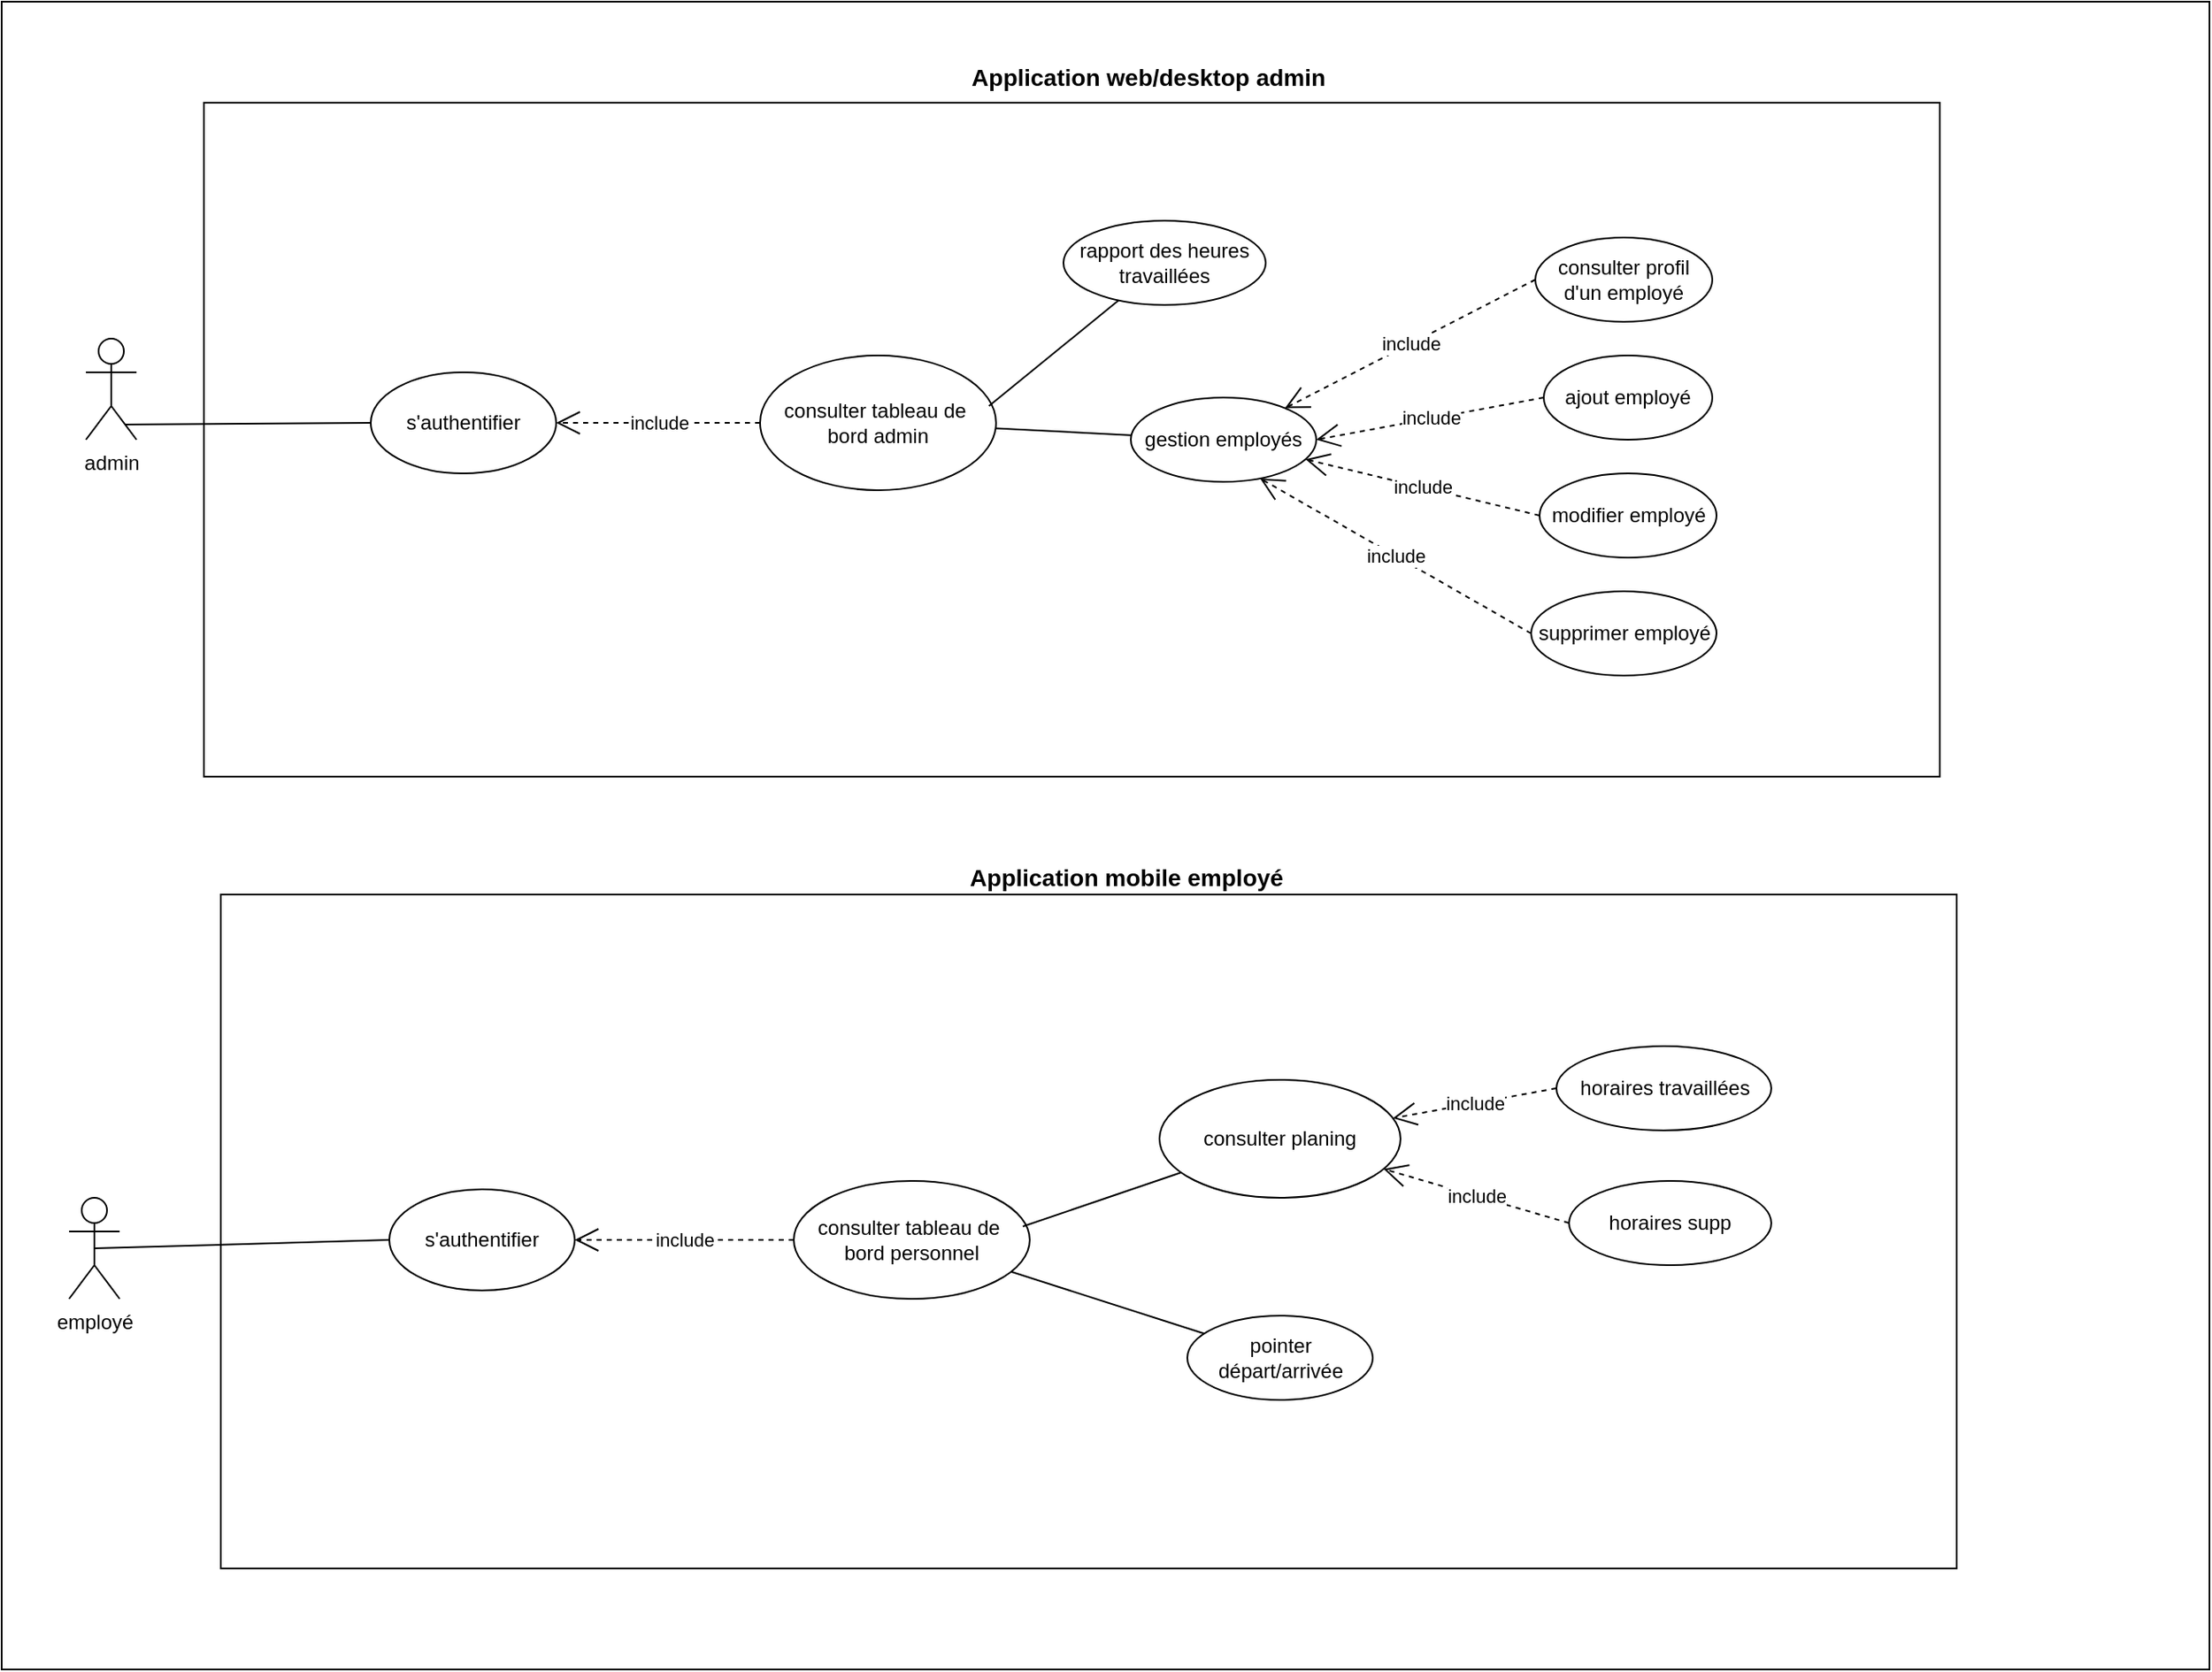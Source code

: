 <mxfile version="24.2.5" type="github">
  <diagram name="Page-1" id="m9KKk05zU39P-Wt5zaCn">
    <mxGraphModel dx="1674" dy="746" grid="1" gridSize="10" guides="1" tooltips="1" connect="1" arrows="1" fold="1" page="1" pageScale="1" pageWidth="827" pageHeight="1169" math="0" shadow="0">
      <root>
        <mxCell id="0" />
        <mxCell id="1" parent="0" />
        <mxCell id="3GiQ0fIbwwAWOUfs8bYL-1" value="" style="rounded=0;whiteSpace=wrap;html=1;" vertex="1" parent="1">
          <mxGeometry x="140" y="80" width="1310" height="990" as="geometry" />
        </mxCell>
        <mxCell id="3GiQ0fIbwwAWOUfs8bYL-37" value="" style="rounded=0;whiteSpace=wrap;html=1;" vertex="1" parent="1">
          <mxGeometry x="270" y="610" width="1030" height="400" as="geometry" />
        </mxCell>
        <mxCell id="3GiQ0fIbwwAWOUfs8bYL-2" value="" style="rounded=0;whiteSpace=wrap;html=1;" vertex="1" parent="1">
          <mxGeometry x="260" y="140" width="1030" height="400" as="geometry" />
        </mxCell>
        <mxCell id="3GiQ0fIbwwAWOUfs8bYL-3" value="admin&lt;div&gt;&lt;br&gt;&lt;/div&gt;" style="shape=umlActor;verticalLabelPosition=bottom;verticalAlign=top;html=1;" vertex="1" parent="1">
          <mxGeometry x="190" y="280" width="30" height="60" as="geometry" />
        </mxCell>
        <mxCell id="3GiQ0fIbwwAWOUfs8bYL-4" value="employé" style="shape=umlActor;verticalLabelPosition=bottom;verticalAlign=top;html=1;" vertex="1" parent="1">
          <mxGeometry x="180" y="790" width="30" height="60" as="geometry" />
        </mxCell>
        <mxCell id="3GiQ0fIbwwAWOUfs8bYL-7" value="s&#39;authentifier" style="ellipse;whiteSpace=wrap;html=1;" vertex="1" parent="1">
          <mxGeometry x="359" y="300" width="110" height="60" as="geometry" />
        </mxCell>
        <mxCell id="3GiQ0fIbwwAWOUfs8bYL-8" value="consulter tableau de&amp;nbsp;&lt;div&gt;bord personnel&lt;/div&gt;" style="ellipse;whiteSpace=wrap;html=1;" vertex="1" parent="1">
          <mxGeometry x="610" y="780" width="140" height="70" as="geometry" />
        </mxCell>
        <mxCell id="3GiQ0fIbwwAWOUfs8bYL-10" value="pointer départ/arrivée" style="ellipse;whiteSpace=wrap;html=1;" vertex="1" parent="1">
          <mxGeometry x="843.5" y="860" width="110" height="50" as="geometry" />
        </mxCell>
        <mxCell id="3GiQ0fIbwwAWOUfs8bYL-11" value="consulter tableau de&amp;nbsp;&lt;div&gt;bord admin&lt;/div&gt;" style="ellipse;whiteSpace=wrap;html=1;" vertex="1" parent="1">
          <mxGeometry x="590" y="290" width="140" height="80" as="geometry" />
        </mxCell>
        <mxCell id="3GiQ0fIbwwAWOUfs8bYL-12" value="consulter planing" style="ellipse;whiteSpace=wrap;html=1;" vertex="1" parent="1">
          <mxGeometry x="827" y="720" width="143" height="70" as="geometry" />
        </mxCell>
        <mxCell id="3GiQ0fIbwwAWOUfs8bYL-15" value="gestion employés" style="ellipse;whiteSpace=wrap;html=1;" vertex="1" parent="1">
          <mxGeometry x="810" y="315" width="110" height="50" as="geometry" />
        </mxCell>
        <mxCell id="3GiQ0fIbwwAWOUfs8bYL-16" value="consulter profil d&#39;un employé" style="ellipse;whiteSpace=wrap;html=1;" vertex="1" parent="1">
          <mxGeometry x="1050" y="220" width="105" height="50" as="geometry" />
        </mxCell>
        <mxCell id="3GiQ0fIbwwAWOUfs8bYL-17" value="" style="endArrow=none;html=1;rounded=0;" edge="1" parent="1" source="3GiQ0fIbwwAWOUfs8bYL-10" target="3GiQ0fIbwwAWOUfs8bYL-8">
          <mxGeometry width="50" height="50" relative="1" as="geometry">
            <mxPoint x="610" y="660" as="sourcePoint" />
            <mxPoint x="660" y="610" as="targetPoint" />
          </mxGeometry>
        </mxCell>
        <mxCell id="3GiQ0fIbwwAWOUfs8bYL-18" value="" style="endArrow=none;html=1;rounded=0;entryX=0.971;entryY=0.386;entryDx=0;entryDy=0;entryPerimeter=0;" edge="1" parent="1" source="3GiQ0fIbwwAWOUfs8bYL-12" target="3GiQ0fIbwwAWOUfs8bYL-8">
          <mxGeometry width="50" height="50" relative="1" as="geometry">
            <mxPoint x="610" y="660" as="sourcePoint" />
            <mxPoint x="660" y="610" as="targetPoint" />
          </mxGeometry>
        </mxCell>
        <mxCell id="3GiQ0fIbwwAWOUfs8bYL-20" value="" style="endArrow=none;html=1;rounded=0;" edge="1" parent="1" source="3GiQ0fIbwwAWOUfs8bYL-11" target="3GiQ0fIbwwAWOUfs8bYL-15">
          <mxGeometry width="50" height="50" relative="1" as="geometry">
            <mxPoint x="610" y="600" as="sourcePoint" />
            <mxPoint x="660" y="550" as="targetPoint" />
          </mxGeometry>
        </mxCell>
        <mxCell id="3GiQ0fIbwwAWOUfs8bYL-21" value="include" style="endArrow=open;endSize=12;dashed=1;html=1;rounded=0;exitX=0;exitY=0.5;exitDx=0;exitDy=0;" edge="1" parent="1" source="3GiQ0fIbwwAWOUfs8bYL-16" target="3GiQ0fIbwwAWOUfs8bYL-15">
          <mxGeometry width="160" relative="1" as="geometry">
            <mxPoint x="560" y="580" as="sourcePoint" />
            <mxPoint x="720" y="580" as="targetPoint" />
          </mxGeometry>
        </mxCell>
        <mxCell id="3GiQ0fIbwwAWOUfs8bYL-22" value="include" style="endArrow=open;endSize=12;dashed=1;html=1;rounded=0;exitX=0;exitY=0.5;exitDx=0;exitDy=0;entryX=1;entryY=0.5;entryDx=0;entryDy=0;" edge="1" source="3GiQ0fIbwwAWOUfs8bYL-23" parent="1" target="3GiQ0fIbwwAWOUfs8bYL-15">
          <mxGeometry width="160" relative="1" as="geometry">
            <mxPoint x="570" y="670" as="sourcePoint" />
            <mxPoint x="810" y="475" as="targetPoint" />
          </mxGeometry>
        </mxCell>
        <mxCell id="3GiQ0fIbwwAWOUfs8bYL-23" value="ajout employé" style="ellipse;whiteSpace=wrap;html=1;" vertex="1" parent="1">
          <mxGeometry x="1055" y="290" width="100" height="50" as="geometry" />
        </mxCell>
        <mxCell id="3GiQ0fIbwwAWOUfs8bYL-24" value="modifier employé" style="ellipse;whiteSpace=wrap;html=1;" vertex="1" parent="1">
          <mxGeometry x="1052.5" y="360" width="105" height="50" as="geometry" />
        </mxCell>
        <mxCell id="3GiQ0fIbwwAWOUfs8bYL-25" value="include" style="endArrow=open;endSize=12;dashed=1;html=1;rounded=0;exitX=0;exitY=0.5;exitDx=0;exitDy=0;" edge="1" source="3GiQ0fIbwwAWOUfs8bYL-24" parent="1" target="3GiQ0fIbwwAWOUfs8bYL-15">
          <mxGeometry width="160" relative="1" as="geometry">
            <mxPoint x="580" y="743" as="sourcePoint" />
            <mxPoint x="816" y="554" as="targetPoint" />
          </mxGeometry>
        </mxCell>
        <mxCell id="3GiQ0fIbwwAWOUfs8bYL-26" value="supprimer employé" style="ellipse;whiteSpace=wrap;html=1;" vertex="1" parent="1">
          <mxGeometry x="1047.5" y="430" width="110" height="50" as="geometry" />
        </mxCell>
        <mxCell id="3GiQ0fIbwwAWOUfs8bYL-27" value="include" style="endArrow=open;endSize=12;dashed=1;html=1;rounded=0;exitX=0;exitY=0.5;exitDx=0;exitDy=0;entryX=0.697;entryY=0.96;entryDx=0;entryDy=0;entryPerimeter=0;" edge="1" source="3GiQ0fIbwwAWOUfs8bYL-26" parent="1" target="3GiQ0fIbwwAWOUfs8bYL-15">
          <mxGeometry width="160" relative="1" as="geometry">
            <mxPoint x="590" y="843" as="sourcePoint" />
            <mxPoint x="826" y="654" as="targetPoint" />
          </mxGeometry>
        </mxCell>
        <mxCell id="3GiQ0fIbwwAWOUfs8bYL-28" value="rapport des heures travaillées" style="ellipse;whiteSpace=wrap;html=1;" vertex="1" parent="1">
          <mxGeometry x="770" y="210" width="120" height="50" as="geometry" />
        </mxCell>
        <mxCell id="3GiQ0fIbwwAWOUfs8bYL-29" value="" style="endArrow=none;html=1;rounded=0;exitX=0.97;exitY=0.375;exitDx=0;exitDy=0;exitPerimeter=0;" edge="1" parent="1" source="3GiQ0fIbwwAWOUfs8bYL-11" target="3GiQ0fIbwwAWOUfs8bYL-28">
          <mxGeometry width="50" height="50" relative="1" as="geometry">
            <mxPoint x="860" y="540" as="sourcePoint" />
            <mxPoint x="910" y="490" as="targetPoint" />
          </mxGeometry>
        </mxCell>
        <mxCell id="3GiQ0fIbwwAWOUfs8bYL-30" value="include" style="endArrow=open;endSize=12;dashed=1;html=1;rounded=0;entryX=1;entryY=0.5;entryDx=0;entryDy=0;exitX=0;exitY=0.5;exitDx=0;exitDy=0;" edge="1" parent="1" source="3GiQ0fIbwwAWOUfs8bYL-11" target="3GiQ0fIbwwAWOUfs8bYL-7">
          <mxGeometry width="160" relative="1" as="geometry">
            <mxPoint x="590" y="320" as="sourcePoint" />
            <mxPoint x="817" y="578" as="targetPoint" />
          </mxGeometry>
        </mxCell>
        <mxCell id="3GiQ0fIbwwAWOUfs8bYL-31" value="include" style="endArrow=open;endSize=12;dashed=1;html=1;rounded=0;" edge="1" parent="1" source="3GiQ0fIbwwAWOUfs8bYL-8" target="3GiQ0fIbwwAWOUfs8bYL-36">
          <mxGeometry width="160" relative="1" as="geometry">
            <mxPoint x="501" y="578" as="sourcePoint" />
            <mxPoint x="434" y="634" as="targetPoint" />
          </mxGeometry>
        </mxCell>
        <mxCell id="3GiQ0fIbwwAWOUfs8bYL-32" value="" style="endArrow=none;html=1;rounded=0;exitX=0.5;exitY=0.5;exitDx=0;exitDy=0;exitPerimeter=0;entryX=0;entryY=0.5;entryDx=0;entryDy=0;" edge="1" parent="1" source="3GiQ0fIbwwAWOUfs8bYL-4" target="3GiQ0fIbwwAWOUfs8bYL-36">
          <mxGeometry width="50" height="50" relative="1" as="geometry">
            <mxPoint x="280" y="730" as="sourcePoint" />
            <mxPoint x="330" y="680" as="targetPoint" />
          </mxGeometry>
        </mxCell>
        <mxCell id="3GiQ0fIbwwAWOUfs8bYL-34" value="" style="endArrow=none;html=1;rounded=0;entryX=0.767;entryY=0.85;entryDx=0;entryDy=0;entryPerimeter=0;exitX=0;exitY=0.5;exitDx=0;exitDy=0;" edge="1" parent="1" source="3GiQ0fIbwwAWOUfs8bYL-7" target="3GiQ0fIbwwAWOUfs8bYL-3">
          <mxGeometry width="50" height="50" relative="1" as="geometry">
            <mxPoint x="685" y="620" as="sourcePoint" />
            <mxPoint x="735" y="570" as="targetPoint" />
          </mxGeometry>
        </mxCell>
        <mxCell id="3GiQ0fIbwwAWOUfs8bYL-36" value="s&#39;authentifier" style="ellipse;whiteSpace=wrap;html=1;" vertex="1" parent="1">
          <mxGeometry x="370" y="785" width="110" height="60" as="geometry" />
        </mxCell>
        <mxCell id="3GiQ0fIbwwAWOUfs8bYL-38" value="&lt;b&gt;&lt;font style=&quot;font-size: 14px;&quot;&gt;Application web/desktop admin&amp;nbsp;&lt;/font&gt;&lt;/b&gt;" style="text;html=1;align=center;verticalAlign=middle;whiteSpace=wrap;rounded=0;" vertex="1" parent="1">
          <mxGeometry x="705" y="110" width="235" height="30" as="geometry" />
        </mxCell>
        <mxCell id="3GiQ0fIbwwAWOUfs8bYL-39" value="&lt;b&gt;&lt;font style=&quot;font-size: 14px;&quot;&gt;Application mobile employé&lt;/font&gt;&lt;/b&gt;" style="text;html=1;align=center;verticalAlign=middle;whiteSpace=wrap;rounded=0;" vertex="1" parent="1">
          <mxGeometry x="705" y="585" width="205" height="30" as="geometry" />
        </mxCell>
        <mxCell id="3GiQ0fIbwwAWOUfs8bYL-40" value="horaires supp" style="ellipse;whiteSpace=wrap;html=1;" vertex="1" parent="1">
          <mxGeometry x="1070" y="780" width="120" height="50" as="geometry" />
        </mxCell>
        <mxCell id="3GiQ0fIbwwAWOUfs8bYL-41" value="horaires travaillées" style="ellipse;whiteSpace=wrap;html=1;" vertex="1" parent="1">
          <mxGeometry x="1062.5" y="700" width="127.5" height="50" as="geometry" />
        </mxCell>
        <mxCell id="3GiQ0fIbwwAWOUfs8bYL-42" value="include" style="endArrow=open;endSize=12;dashed=1;html=1;rounded=0;exitX=0;exitY=0.5;exitDx=0;exitDy=0;" edge="1" source="3GiQ0fIbwwAWOUfs8bYL-41" parent="1" target="3GiQ0fIbwwAWOUfs8bYL-12">
          <mxGeometry width="160" relative="1" as="geometry">
            <mxPoint x="590" y="1193" as="sourcePoint" />
            <mxPoint x="924" y="802" as="targetPoint" />
          </mxGeometry>
        </mxCell>
        <mxCell id="3GiQ0fIbwwAWOUfs8bYL-43" value="include" style="endArrow=open;endSize=12;dashed=1;html=1;rounded=0;exitX=0;exitY=0.5;exitDx=0;exitDy=0;" edge="1" source="3GiQ0fIbwwAWOUfs8bYL-40" parent="1" target="3GiQ0fIbwwAWOUfs8bYL-12">
          <mxGeometry width="160" relative="1" as="geometry">
            <mxPoint x="600" y="1293" as="sourcePoint" />
            <mxPoint x="897" y="813" as="targetPoint" />
          </mxGeometry>
        </mxCell>
      </root>
    </mxGraphModel>
  </diagram>
</mxfile>
